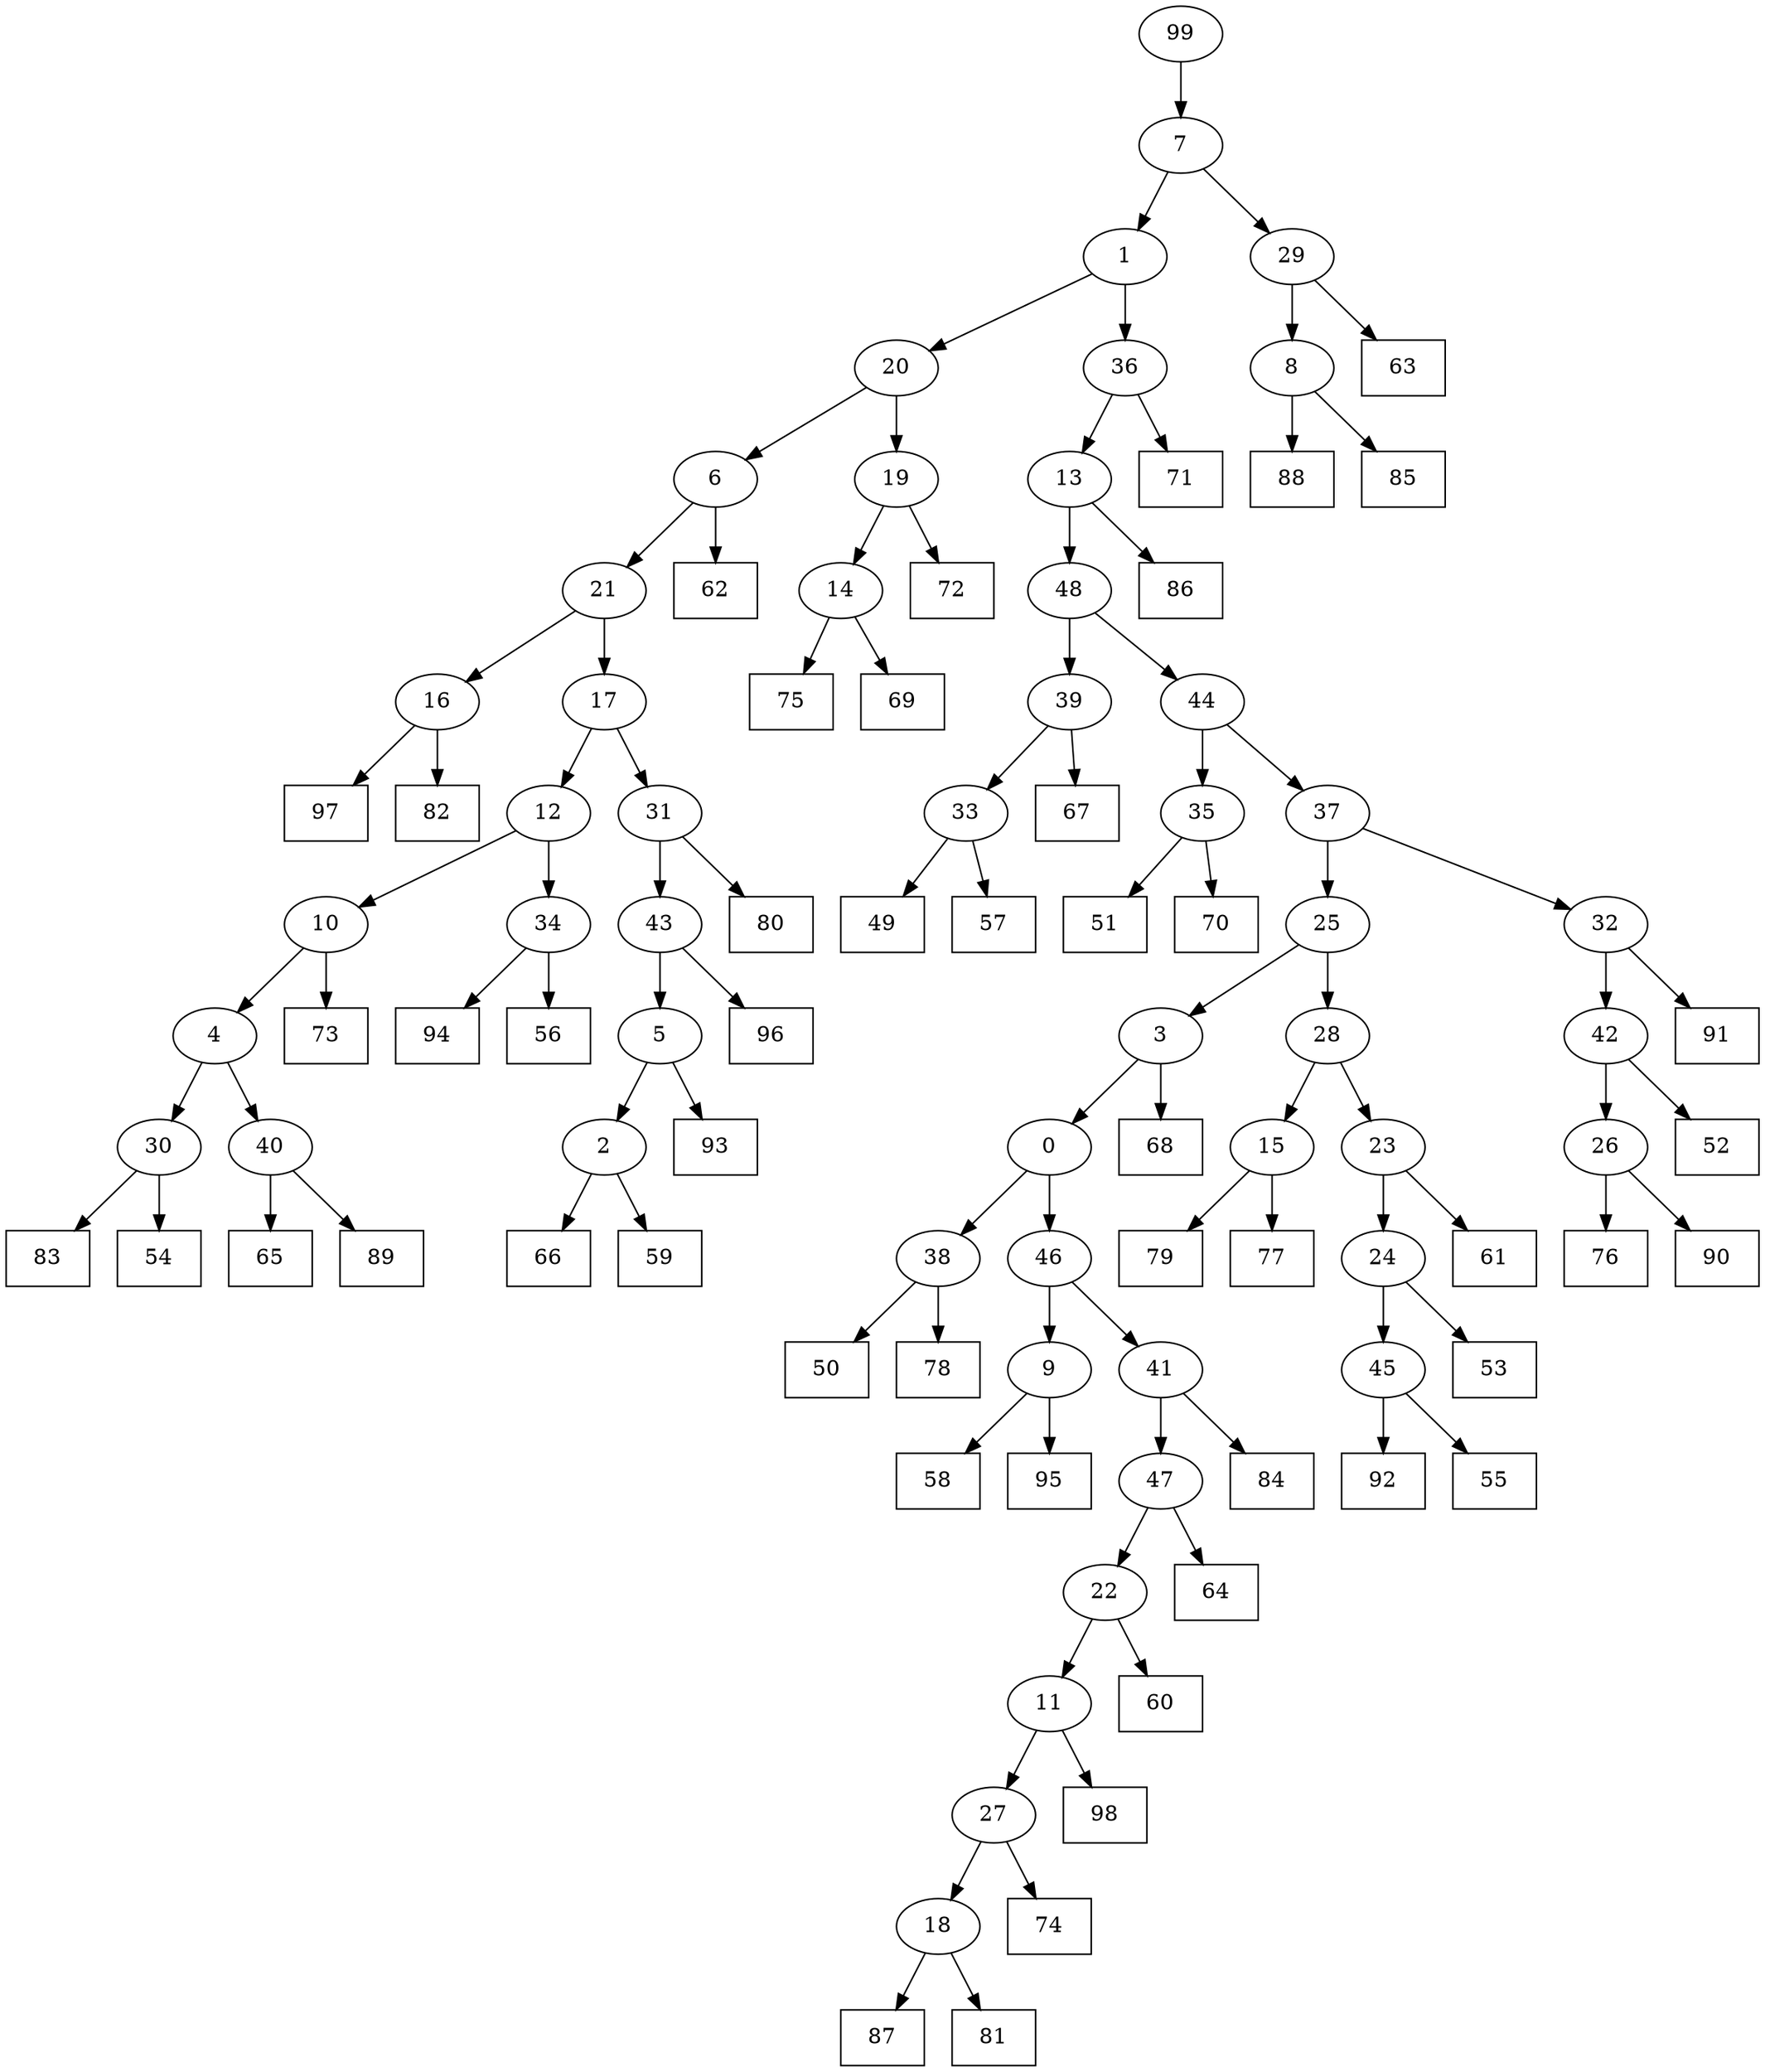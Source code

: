 digraph G {
0[label="0"];
1[label="1"];
2[label="2"];
3[label="3"];
4[label="4"];
5[label="5"];
6[label="6"];
7[label="7"];
8[label="8"];
9[label="9"];
10[label="10"];
11[label="11"];
12[label="12"];
13[label="13"];
14[label="14"];
15[label="15"];
16[label="16"];
17[label="17"];
18[label="18"];
19[label="19"];
20[label="20"];
21[label="21"];
22[label="22"];
23[label="23"];
24[label="24"];
25[label="25"];
26[label="26"];
27[label="27"];
28[label="28"];
29[label="29"];
30[label="30"];
31[label="31"];
32[label="32"];
33[label="33"];
34[label="34"];
35[label="35"];
36[label="36"];
37[label="37"];
38[label="38"];
39[label="39"];
40[label="40"];
41[label="41"];
42[label="42"];
43[label="43"];
44[label="44"];
45[label="45"];
46[label="46"];
47[label="47"];
48[label="48"];
49[shape=box,label="49"];
50[shape=box,label="52"];
51[shape=box,label="62"];
52[shape=box,label="94"];
53[shape=box,label="58"];
54[shape=box,label="57"];
55[shape=box,label="50"];
56[shape=box,label="92"];
57[shape=box,label="96"];
58[shape=box,label="79"];
59[shape=box,label="73"];
60[shape=box,label="60"];
61[shape=box,label="78"];
62[shape=box,label="75"];
63[shape=box,label="80"];
64[shape=box,label="91"];
65[shape=box,label="97"];
66[shape=box,label="69"];
67[shape=box,label="82"];
68[shape=box,label="64"];
69[shape=box,label="86"];
70[shape=box,label="87"];
71[shape=box,label="63"];
72[shape=box,label="83"];
73[shape=box,label="51"];
74[shape=box,label="67"];
75[shape=box,label="61"];
76[shape=box,label="77"];
77[shape=box,label="74"];
78[shape=box,label="68"];
79[shape=box,label="93"];
80[shape=box,label="66"];
81[shape=box,label="59"];
82[shape=box,label="55"];
83[shape=box,label="88"];
84[shape=box,label="98"];
85[shape=box,label="53"];
86[shape=box,label="56"];
87[shape=box,label="76"];
88[shape=box,label="54"];
89[shape=box,label="65"];
90[shape=box,label="90"];
91[shape=box,label="72"];
92[shape=box,label="84"];
93[shape=box,label="70"];
94[shape=box,label="89"];
95[shape=box,label="85"];
96[shape=box,label="71"];
97[shape=box,label="95"];
98[shape=box,label="81"];
99[label="99"];
15->58 ;
24->85 ;
35->73 ;
31->63 ;
3->0 ;
16->65 ;
18->70 ;
40->94 ;
17->31 ;
27->77 ;
45->82 ;
33->54 ;
29->8 ;
6->51 ;
9->97 ;
32->64 ;
23->24 ;
12->34 ;
45->56 ;
1->20 ;
46->41 ;
41->92 ;
34->86 ;
38->61 ;
14->66 ;
8->95 ;
99->7 ;
7->29 ;
25->3 ;
12->10 ;
8->83 ;
32->42 ;
42->50 ;
36->13 ;
10->59 ;
0->46 ;
37->32 ;
37->25 ;
20->6 ;
28->15 ;
15->76 ;
13->69 ;
18->98 ;
26->87 ;
20->19 ;
4->40 ;
47->68 ;
0->38 ;
38->55 ;
30->88 ;
27->18 ;
21->16 ;
16->67 ;
31->43 ;
43->57 ;
7->1 ;
36->96 ;
25->28 ;
28->23 ;
23->75 ;
17->12 ;
2->80 ;
39->74 ;
24->45 ;
6->21 ;
21->17 ;
40->89 ;
5->2 ;
2->81 ;
34->52 ;
44->35 ;
1->36 ;
19->14 ;
14->62 ;
42->26 ;
26->90 ;
3->78 ;
46->9 ;
48->44 ;
10->4 ;
22->60 ;
19->91 ;
22->11 ;
11->27 ;
35->93 ;
41->47 ;
47->22 ;
9->53 ;
39->33 ;
33->49 ;
11->84 ;
43->5 ;
5->79 ;
44->37 ;
4->30 ;
30->72 ;
29->71 ;
13->48 ;
48->39 ;
}
